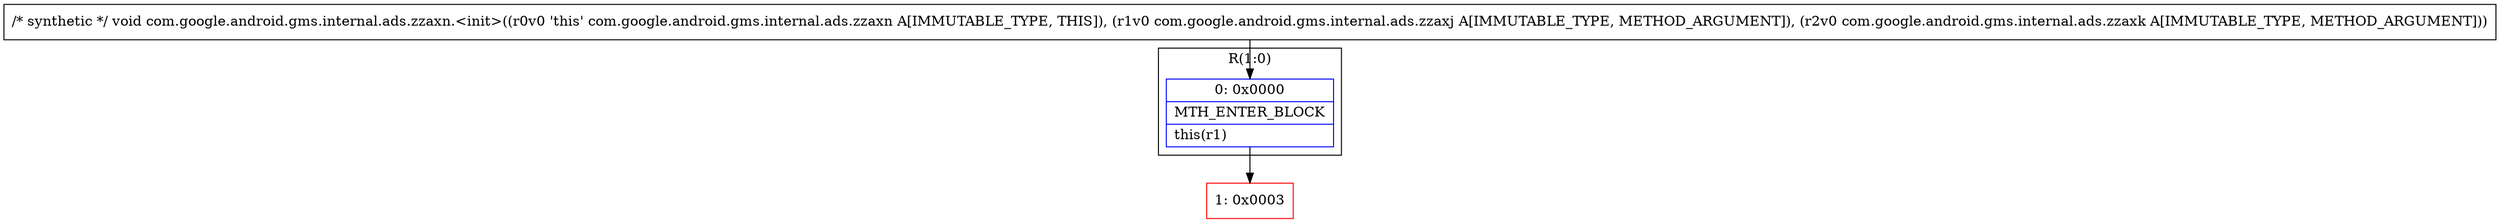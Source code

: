 digraph "CFG forcom.google.android.gms.internal.ads.zzaxn.\<init\>(Lcom\/google\/android\/gms\/internal\/ads\/zzaxj;Lcom\/google\/android\/gms\/internal\/ads\/zzaxk;)V" {
subgraph cluster_Region_909998086 {
label = "R(1:0)";
node [shape=record,color=blue];
Node_0 [shape=record,label="{0\:\ 0x0000|MTH_ENTER_BLOCK\l|this(r1)\l}"];
}
Node_1 [shape=record,color=red,label="{1\:\ 0x0003}"];
MethodNode[shape=record,label="{\/* synthetic *\/ void com.google.android.gms.internal.ads.zzaxn.\<init\>((r0v0 'this' com.google.android.gms.internal.ads.zzaxn A[IMMUTABLE_TYPE, THIS]), (r1v0 com.google.android.gms.internal.ads.zzaxj A[IMMUTABLE_TYPE, METHOD_ARGUMENT]), (r2v0 com.google.android.gms.internal.ads.zzaxk A[IMMUTABLE_TYPE, METHOD_ARGUMENT])) }"];
MethodNode -> Node_0;
Node_0 -> Node_1;
}

